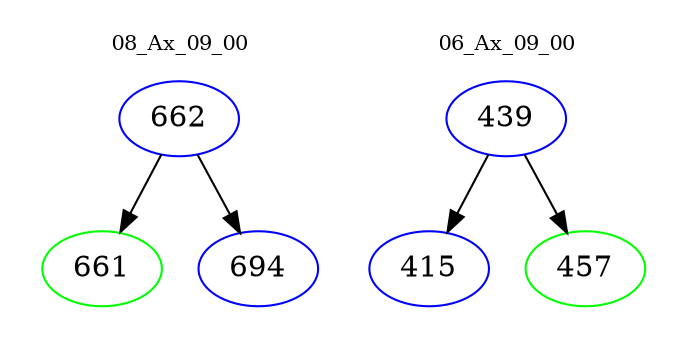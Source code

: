 digraph{
subgraph cluster_0 {
color = white
label = "08_Ax_09_00";
fontsize=10;
T0_662 [label="662", color="blue"]
T0_662 -> T0_661 [color="black"]
T0_661 [label="661", color="green"]
T0_662 -> T0_694 [color="black"]
T0_694 [label="694", color="blue"]
}
subgraph cluster_1 {
color = white
label = "06_Ax_09_00";
fontsize=10;
T1_439 [label="439", color="blue"]
T1_439 -> T1_415 [color="black"]
T1_415 [label="415", color="blue"]
T1_439 -> T1_457 [color="black"]
T1_457 [label="457", color="green"]
}
}
